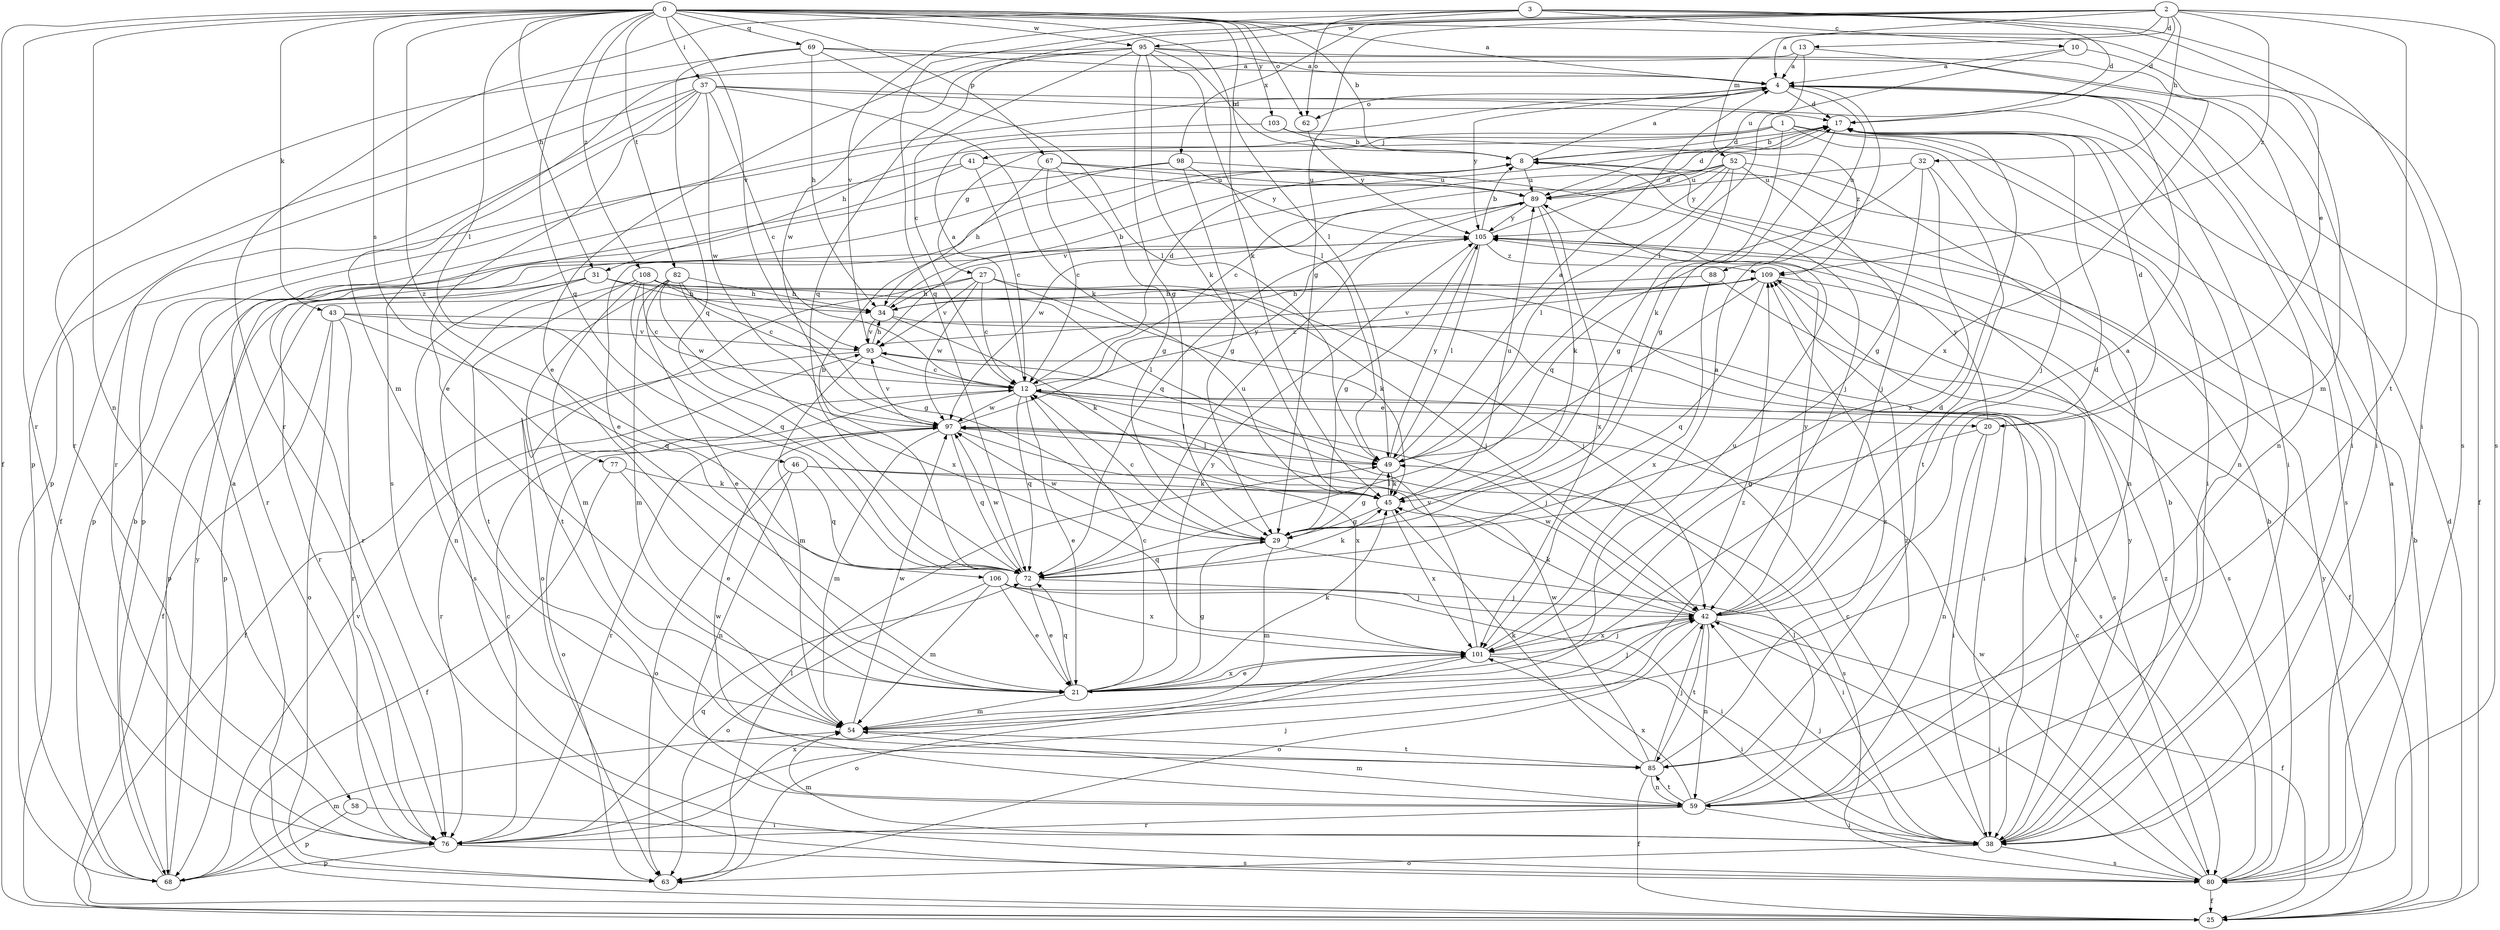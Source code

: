 strict digraph  {
0;
1;
2;
3;
4;
8;
10;
12;
13;
17;
20;
21;
25;
27;
29;
31;
32;
34;
37;
38;
41;
42;
43;
45;
46;
49;
52;
54;
58;
59;
62;
63;
67;
68;
69;
72;
76;
77;
80;
82;
85;
88;
89;
93;
95;
97;
98;
101;
103;
105;
106;
108;
109;
0 -> 4  [label=a];
0 -> 8  [label=b];
0 -> 25  [label=f];
0 -> 31  [label=h];
0 -> 37  [label=i];
0 -> 43  [label=k];
0 -> 45  [label=k];
0 -> 46  [label=l];
0 -> 49  [label=l];
0 -> 58  [label=n];
0 -> 62  [label=o];
0 -> 67  [label=p];
0 -> 69  [label=q];
0 -> 72  [label=q];
0 -> 76  [label=r];
0 -> 77  [label=s];
0 -> 80  [label=s];
0 -> 82  [label=t];
0 -> 93  [label=v];
0 -> 95  [label=w];
0 -> 103  [label=y];
0 -> 106  [label=z];
0 -> 108  [label=z];
1 -> 27  [label=g];
1 -> 31  [label=h];
1 -> 38  [label=i];
1 -> 41  [label=j];
1 -> 42  [label=j];
1 -> 45  [label=k];
1 -> 80  [label=s];
2 -> 4  [label=a];
2 -> 13  [label=d];
2 -> 17  [label=d];
2 -> 29  [label=g];
2 -> 32  [label=h];
2 -> 52  [label=m];
2 -> 72  [label=q];
2 -> 80  [label=s];
2 -> 85  [label=t];
2 -> 95  [label=w];
2 -> 98  [label=x];
2 -> 109  [label=z];
3 -> 10  [label=c];
3 -> 17  [label=d];
3 -> 20  [label=e];
3 -> 38  [label=i];
3 -> 62  [label=o];
3 -> 72  [label=q];
3 -> 76  [label=r];
3 -> 93  [label=v];
4 -> 17  [label=d];
4 -> 25  [label=f];
4 -> 59  [label=n];
4 -> 62  [label=o];
4 -> 88  [label=u];
4 -> 105  [label=y];
8 -> 4  [label=a];
8 -> 17  [label=d];
8 -> 89  [label=u];
10 -> 4  [label=a];
10 -> 49  [label=l];
10 -> 54  [label=m];
12 -> 4  [label=a];
12 -> 17  [label=d];
12 -> 20  [label=e];
12 -> 21  [label=e];
12 -> 42  [label=j];
12 -> 49  [label=l];
12 -> 72  [label=q];
12 -> 76  [label=r];
12 -> 97  [label=w];
12 -> 109  [label=z];
13 -> 4  [label=a];
13 -> 68  [label=p];
13 -> 89  [label=u];
13 -> 101  [label=x];
17 -> 8  [label=b];
17 -> 29  [label=g];
17 -> 59  [label=n];
20 -> 17  [label=d];
20 -> 29  [label=g];
20 -> 38  [label=i];
20 -> 59  [label=n];
20 -> 105  [label=y];
21 -> 12  [label=c];
21 -> 17  [label=d];
21 -> 29  [label=g];
21 -> 42  [label=j];
21 -> 45  [label=k];
21 -> 54  [label=m];
21 -> 72  [label=q];
21 -> 89  [label=u];
21 -> 101  [label=x];
21 -> 105  [label=y];
25 -> 8  [label=b];
25 -> 17  [label=d];
25 -> 105  [label=y];
27 -> 12  [label=c];
27 -> 34  [label=h];
27 -> 42  [label=j];
27 -> 45  [label=k];
27 -> 63  [label=o];
27 -> 93  [label=v];
27 -> 97  [label=w];
29 -> 12  [label=c];
29 -> 38  [label=i];
29 -> 54  [label=m];
29 -> 72  [label=q];
29 -> 97  [label=w];
31 -> 34  [label=h];
31 -> 38  [label=i];
31 -> 49  [label=l];
31 -> 59  [label=n];
31 -> 68  [label=p];
31 -> 76  [label=r];
32 -> 29  [label=g];
32 -> 72  [label=q];
32 -> 85  [label=t];
32 -> 89  [label=u];
32 -> 101  [label=x];
34 -> 8  [label=b];
34 -> 38  [label=i];
34 -> 45  [label=k];
34 -> 93  [label=v];
37 -> 12  [label=c];
37 -> 17  [label=d];
37 -> 21  [label=e];
37 -> 38  [label=i];
37 -> 45  [label=k];
37 -> 68  [label=p];
37 -> 76  [label=r];
37 -> 80  [label=s];
37 -> 97  [label=w];
38 -> 8  [label=b];
38 -> 12  [label=c];
38 -> 42  [label=j];
38 -> 54  [label=m];
38 -> 63  [label=o];
38 -> 80  [label=s];
38 -> 105  [label=y];
41 -> 12  [label=c];
41 -> 68  [label=p];
41 -> 76  [label=r];
41 -> 89  [label=u];
42 -> 4  [label=a];
42 -> 17  [label=d];
42 -> 25  [label=f];
42 -> 45  [label=k];
42 -> 59  [label=n];
42 -> 63  [label=o];
42 -> 85  [label=t];
42 -> 97  [label=w];
42 -> 101  [label=x];
42 -> 105  [label=y];
43 -> 25  [label=f];
43 -> 63  [label=o];
43 -> 72  [label=q];
43 -> 76  [label=r];
43 -> 80  [label=s];
43 -> 93  [label=v];
45 -> 29  [label=g];
45 -> 49  [label=l];
45 -> 89  [label=u];
45 -> 101  [label=x];
46 -> 45  [label=k];
46 -> 59  [label=n];
46 -> 63  [label=o];
46 -> 72  [label=q];
46 -> 80  [label=s];
49 -> 4  [label=a];
49 -> 29  [label=g];
49 -> 45  [label=k];
49 -> 105  [label=y];
52 -> 12  [label=c];
52 -> 29  [label=g];
52 -> 42  [label=j];
52 -> 49  [label=l];
52 -> 59  [label=n];
52 -> 89  [label=u];
52 -> 93  [label=v];
52 -> 105  [label=y];
54 -> 85  [label=t];
54 -> 97  [label=w];
54 -> 109  [label=z];
58 -> 38  [label=i];
58 -> 68  [label=p];
59 -> 38  [label=i];
59 -> 49  [label=l];
59 -> 54  [label=m];
59 -> 76  [label=r];
59 -> 85  [label=t];
59 -> 97  [label=w];
59 -> 101  [label=x];
59 -> 109  [label=z];
62 -> 105  [label=y];
63 -> 4  [label=a];
63 -> 49  [label=l];
67 -> 12  [label=c];
67 -> 29  [label=g];
67 -> 34  [label=h];
67 -> 42  [label=j];
67 -> 89  [label=u];
68 -> 8  [label=b];
68 -> 54  [label=m];
68 -> 93  [label=v];
68 -> 105  [label=y];
69 -> 4  [label=a];
69 -> 34  [label=h];
69 -> 38  [label=i];
69 -> 49  [label=l];
69 -> 72  [label=q];
69 -> 76  [label=r];
72 -> 8  [label=b];
72 -> 21  [label=e];
72 -> 42  [label=j];
72 -> 45  [label=k];
72 -> 89  [label=u];
72 -> 97  [label=w];
76 -> 12  [label=c];
76 -> 42  [label=j];
76 -> 68  [label=p];
76 -> 72  [label=q];
76 -> 80  [label=s];
76 -> 101  [label=x];
77 -> 21  [label=e];
77 -> 25  [label=f];
77 -> 45  [label=k];
80 -> 4  [label=a];
80 -> 8  [label=b];
80 -> 12  [label=c];
80 -> 25  [label=f];
80 -> 42  [label=j];
80 -> 97  [label=w];
80 -> 109  [label=z];
82 -> 12  [label=c];
82 -> 21  [label=e];
82 -> 34  [label=h];
82 -> 54  [label=m];
82 -> 85  [label=t];
82 -> 97  [label=w];
82 -> 101  [label=x];
85 -> 25  [label=f];
85 -> 42  [label=j];
85 -> 45  [label=k];
85 -> 59  [label=n];
85 -> 97  [label=w];
85 -> 109  [label=z];
88 -> 34  [label=h];
88 -> 80  [label=s];
88 -> 101  [label=x];
89 -> 17  [label=d];
89 -> 45  [label=k];
89 -> 72  [label=q];
89 -> 97  [label=w];
89 -> 101  [label=x];
89 -> 105  [label=y];
93 -> 12  [label=c];
93 -> 25  [label=f];
93 -> 34  [label=h];
93 -> 54  [label=m];
93 -> 80  [label=s];
95 -> 4  [label=a];
95 -> 8  [label=b];
95 -> 12  [label=c];
95 -> 21  [label=e];
95 -> 29  [label=g];
95 -> 38  [label=i];
95 -> 45  [label=k];
95 -> 49  [label=l];
95 -> 54  [label=m];
95 -> 97  [label=w];
97 -> 49  [label=l];
97 -> 54  [label=m];
97 -> 63  [label=o];
97 -> 72  [label=q];
97 -> 76  [label=r];
97 -> 93  [label=v];
97 -> 101  [label=x];
97 -> 105  [label=y];
98 -> 21  [label=e];
98 -> 29  [label=g];
98 -> 68  [label=p];
98 -> 89  [label=u];
98 -> 105  [label=y];
101 -> 4  [label=a];
101 -> 21  [label=e];
101 -> 38  [label=i];
101 -> 42  [label=j];
101 -> 63  [label=o];
101 -> 93  [label=v];
103 -> 8  [label=b];
103 -> 25  [label=f];
103 -> 109  [label=z];
105 -> 8  [label=b];
105 -> 17  [label=d];
105 -> 29  [label=g];
105 -> 49  [label=l];
105 -> 76  [label=r];
105 -> 109  [label=z];
106 -> 21  [label=e];
106 -> 38  [label=i];
106 -> 42  [label=j];
106 -> 54  [label=m];
106 -> 63  [label=o];
106 -> 101  [label=x];
108 -> 12  [label=c];
108 -> 29  [label=g];
108 -> 34  [label=h];
108 -> 42  [label=j];
108 -> 54  [label=m];
108 -> 72  [label=q];
108 -> 80  [label=s];
108 -> 85  [label=t];
109 -> 25  [label=f];
109 -> 34  [label=h];
109 -> 38  [label=i];
109 -> 49  [label=l];
109 -> 68  [label=p];
109 -> 72  [label=q];
109 -> 93  [label=v];
}
